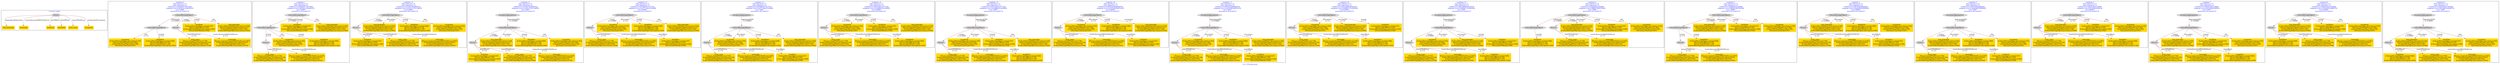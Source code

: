 digraph n0 {
fontcolor="blue"
remincross="true"
label="s11-s-19-artists.json"
subgraph cluster_0 {
label="1-correct model"
n2[style="filled",color="white",fillcolor="lightgray",label="Person1"];
n3[shape="plaintext",style="filled",fillcolor="gold",label="long_biography"];
n4[shape="plaintext",style="filled",fillcolor="gold",label="nationality"];
n5[shape="plaintext",style="filled",fillcolor="gold",label="birthDate"];
n6[shape="plaintext",style="filled",fillcolor="gold",label="deathDate"];
n7[shape="plaintext",style="filled",fillcolor="gold",label="artist_name"];
n8[shape="plaintext",style="filled",fillcolor="gold",label="occupation"];
}
subgraph cluster_1 {
label="candidate 0\nlink coherence:1.0\nnode coherence:1.0\nconfidence:0.5542693775573663\nmapping score:0.6014231258524555\ncost:7.9998\n-precision:0.25-recall:0.33"
n10[style="filled",color="white",fillcolor="lightgray",label="CulturalHeritageObject1"];
n11[style="filled",color="white",fillcolor="lightgray",label="CulturalHeritageObject2"];
n12[style="filled",color="white",fillcolor="lightgray",label="Person1"];
n13[shape="plaintext",style="filled",fillcolor="gold",label="artist_name\n[Person,nameOfThePerson,0.728]\n[CulturalHeritageObject,description,0.158]\n[CulturalHeritageObject,title,0.076]\n[CulturalHeritageObject,provenance,0.038]"];
n14[shape="plaintext",style="filled",fillcolor="gold",label="birthDate\n[CulturalHeritageObject,created,0.67]\n[Person,dateOfBirth,0.195]\n[CulturalHeritageObject,description,0.099]\n[Person,dateOfDeath,0.036]"];
n15[shape="plaintext",style="filled",fillcolor="gold",label="nationality\n[Person,countryAssociatedWithThePerson,0.907]\n[CulturalHeritageObject,description,0.047]\n[CulturalHeritageObject,title,0.03]\n[CulturalHeritageObject,provenance,0.016]"];
n16[shape="plaintext",style="filled",fillcolor="gold",label="occupation\n[CulturalHeritageObject,description,0.393]\n[Person,nameOfThePerson,0.364]\n[CulturalHeritageObject,title,0.196]\n[Document,classLink,0.047]"];
n17[shape="plaintext",style="filled",fillcolor="gold",label="long_biography\n[CulturalHeritageObject,description,0.538]\n[Person,biographicalInformation,0.211]\n[CulturalHeritageObject,title,0.156]\n[CulturalHeritageObject,provenance,0.095]"];
n18[shape="plaintext",style="filled",fillcolor="gold",label="deathDate\n[CulturalHeritageObject,created,0.668]\n[Person,dateOfBirth,0.178]\n[Person,dateOfDeath,0.109]\n[CulturalHeritageObject,description,0.045]"];
}
subgraph cluster_2 {
label="candidate 1\nlink coherence:1.0\nnode coherence:1.0\nconfidence:0.5542693775573663\nmapping score:0.6014231258524555\ncost:7.99997\n-precision:0.25-recall:0.33"
n20[style="filled",color="white",fillcolor="lightgray",label="CulturalHeritageObject1"];
n21[style="filled",color="white",fillcolor="lightgray",label="CulturalHeritageObject2"];
n22[style="filled",color="white",fillcolor="lightgray",label="Person2"];
n23[shape="plaintext",style="filled",fillcolor="gold",label="birthDate\n[CulturalHeritageObject,created,0.67]\n[Person,dateOfBirth,0.195]\n[CulturalHeritageObject,description,0.099]\n[Person,dateOfDeath,0.036]"];
n24[shape="plaintext",style="filled",fillcolor="gold",label="artist_name\n[Person,nameOfThePerson,0.728]\n[CulturalHeritageObject,description,0.158]\n[CulturalHeritageObject,title,0.076]\n[CulturalHeritageObject,provenance,0.038]"];
n25[shape="plaintext",style="filled",fillcolor="gold",label="nationality\n[Person,countryAssociatedWithThePerson,0.907]\n[CulturalHeritageObject,description,0.047]\n[CulturalHeritageObject,title,0.03]\n[CulturalHeritageObject,provenance,0.016]"];
n26[shape="plaintext",style="filled",fillcolor="gold",label="occupation\n[CulturalHeritageObject,description,0.393]\n[Person,nameOfThePerson,0.364]\n[CulturalHeritageObject,title,0.196]\n[Document,classLink,0.047]"];
n27[shape="plaintext",style="filled",fillcolor="gold",label="long_biography\n[CulturalHeritageObject,description,0.538]\n[Person,biographicalInformation,0.211]\n[CulturalHeritageObject,title,0.156]\n[CulturalHeritageObject,provenance,0.095]"];
n28[shape="plaintext",style="filled",fillcolor="gold",label="deathDate\n[CulturalHeritageObject,created,0.668]\n[Person,dateOfBirth,0.178]\n[Person,dateOfDeath,0.109]\n[CulturalHeritageObject,description,0.045]"];
}
subgraph cluster_3 {
label="candidate 10\nlink coherence:1.0\nnode coherence:1.0\nconfidence:0.5123017819990722\nmapping score:0.6152117051108018\ncost:6.99983\n-precision:0.29-recall:0.33"
n30[style="filled",color="white",fillcolor="lightgray",label="CulturalHeritageObject1"];
n31[style="filled",color="white",fillcolor="lightgray",label="Person1"];
n32[shape="plaintext",style="filled",fillcolor="gold",label="birthDate\n[CulturalHeritageObject,created,0.67]\n[Person,dateOfBirth,0.195]\n[CulturalHeritageObject,description,0.099]\n[Person,dateOfDeath,0.036]"];
n33[shape="plaintext",style="filled",fillcolor="gold",label="long_biography\n[CulturalHeritageObject,description,0.538]\n[Person,biographicalInformation,0.211]\n[CulturalHeritageObject,title,0.156]\n[CulturalHeritageObject,provenance,0.095]"];
n34[shape="plaintext",style="filled",fillcolor="gold",label="artist_name\n[Person,nameOfThePerson,0.728]\n[CulturalHeritageObject,description,0.158]\n[CulturalHeritageObject,title,0.076]\n[CulturalHeritageObject,provenance,0.038]"];
n35[shape="plaintext",style="filled",fillcolor="gold",label="deathDate\n[CulturalHeritageObject,created,0.668]\n[Person,dateOfBirth,0.178]\n[Person,dateOfDeath,0.109]\n[CulturalHeritageObject,description,0.045]"];
n36[shape="plaintext",style="filled",fillcolor="gold",label="nationality\n[Person,countryAssociatedWithThePerson,0.907]\n[CulturalHeritageObject,description,0.047]\n[CulturalHeritageObject,title,0.03]\n[CulturalHeritageObject,provenance,0.016]"];
n37[shape="plaintext",style="filled",fillcolor="gold",label="occupation\n[CulturalHeritageObject,description,0.393]\n[Person,nameOfThePerson,0.364]\n[CulturalHeritageObject,title,0.196]\n[Document,classLink,0.047]"];
}
subgraph cluster_4 {
label="candidate 11\nlink coherence:1.0\nnode coherence:1.0\nconfidence:0.5123017819990722\nmapping score:0.6152117051108018\ncost:7.9997\n-precision:0.25-recall:0.33"
n39[style="filled",color="white",fillcolor="lightgray",label="CulturalHeritageObject1"];
n40[style="filled",color="white",fillcolor="lightgray",label="Person1"];
n41[style="filled",color="white",fillcolor="lightgray",label="EuropeanaAggregation1"];
n42[shape="plaintext",style="filled",fillcolor="gold",label="birthDate\n[CulturalHeritageObject,created,0.67]\n[Person,dateOfBirth,0.195]\n[CulturalHeritageObject,description,0.099]\n[Person,dateOfDeath,0.036]"];
n43[shape="plaintext",style="filled",fillcolor="gold",label="long_biography\n[CulturalHeritageObject,description,0.538]\n[Person,biographicalInformation,0.211]\n[CulturalHeritageObject,title,0.156]\n[CulturalHeritageObject,provenance,0.095]"];
n44[shape="plaintext",style="filled",fillcolor="gold",label="artist_name\n[Person,nameOfThePerson,0.728]\n[CulturalHeritageObject,description,0.158]\n[CulturalHeritageObject,title,0.076]\n[CulturalHeritageObject,provenance,0.038]"];
n45[shape="plaintext",style="filled",fillcolor="gold",label="deathDate\n[CulturalHeritageObject,created,0.668]\n[Person,dateOfBirth,0.178]\n[Person,dateOfDeath,0.109]\n[CulturalHeritageObject,description,0.045]"];
n46[shape="plaintext",style="filled",fillcolor="gold",label="nationality\n[Person,countryAssociatedWithThePerson,0.907]\n[CulturalHeritageObject,description,0.047]\n[CulturalHeritageObject,title,0.03]\n[CulturalHeritageObject,provenance,0.016]"];
n47[shape="plaintext",style="filled",fillcolor="gold",label="occupation\n[CulturalHeritageObject,description,0.393]\n[Person,nameOfThePerson,0.364]\n[CulturalHeritageObject,title,0.196]\n[Document,classLink,0.047]"];
}
subgraph cluster_5 {
label="candidate 12\nlink coherence:1.0\nnode coherence:1.0\nconfidence:0.5078081917017763\nmapping score:0.6137138416783698\ncost:6.99983\n-precision:0.43-recall:0.5"
n49[style="filled",color="white",fillcolor="lightgray",label="CulturalHeritageObject1"];
n50[style="filled",color="white",fillcolor="lightgray",label="Person1"];
n51[shape="plaintext",style="filled",fillcolor="gold",label="occupation\n[CulturalHeritageObject,description,0.393]\n[Person,nameOfThePerson,0.364]\n[CulturalHeritageObject,title,0.196]\n[Document,classLink,0.047]"];
n52[shape="plaintext",style="filled",fillcolor="gold",label="artist_name\n[Person,nameOfThePerson,0.728]\n[CulturalHeritageObject,description,0.158]\n[CulturalHeritageObject,title,0.076]\n[CulturalHeritageObject,provenance,0.038]"];
n53[shape="plaintext",style="filled",fillcolor="gold",label="deathDate\n[CulturalHeritageObject,created,0.668]\n[Person,dateOfBirth,0.178]\n[Person,dateOfDeath,0.109]\n[CulturalHeritageObject,description,0.045]"];
n54[shape="plaintext",style="filled",fillcolor="gold",label="nationality\n[Person,countryAssociatedWithThePerson,0.907]\n[CulturalHeritageObject,description,0.047]\n[CulturalHeritageObject,title,0.03]\n[CulturalHeritageObject,provenance,0.016]"];
n55[shape="plaintext",style="filled",fillcolor="gold",label="long_biography\n[CulturalHeritageObject,description,0.538]\n[Person,biographicalInformation,0.211]\n[CulturalHeritageObject,title,0.156]\n[CulturalHeritageObject,provenance,0.095]"];
n56[shape="plaintext",style="filled",fillcolor="gold",label="birthDate\n[CulturalHeritageObject,created,0.67]\n[Person,dateOfBirth,0.195]\n[CulturalHeritageObject,description,0.099]\n[Person,dateOfDeath,0.036]"];
}
subgraph cluster_6 {
label="candidate 13\nlink coherence:1.0\nnode coherence:1.0\nconfidence:0.5078081917017763\nmapping score:0.6137138416783698\ncost:7.9997\n-precision:0.38-recall:0.5"
n58[style="filled",color="white",fillcolor="lightgray",label="CulturalHeritageObject1"];
n59[style="filled",color="white",fillcolor="lightgray",label="Person1"];
n60[style="filled",color="white",fillcolor="lightgray",label="EuropeanaAggregation1"];
n61[shape="plaintext",style="filled",fillcolor="gold",label="occupation\n[CulturalHeritageObject,description,0.393]\n[Person,nameOfThePerson,0.364]\n[CulturalHeritageObject,title,0.196]\n[Document,classLink,0.047]"];
n62[shape="plaintext",style="filled",fillcolor="gold",label="artist_name\n[Person,nameOfThePerson,0.728]\n[CulturalHeritageObject,description,0.158]\n[CulturalHeritageObject,title,0.076]\n[CulturalHeritageObject,provenance,0.038]"];
n63[shape="plaintext",style="filled",fillcolor="gold",label="deathDate\n[CulturalHeritageObject,created,0.668]\n[Person,dateOfBirth,0.178]\n[Person,dateOfDeath,0.109]\n[CulturalHeritageObject,description,0.045]"];
n64[shape="plaintext",style="filled",fillcolor="gold",label="nationality\n[Person,countryAssociatedWithThePerson,0.907]\n[CulturalHeritageObject,description,0.047]\n[CulturalHeritageObject,title,0.03]\n[CulturalHeritageObject,provenance,0.016]"];
n65[shape="plaintext",style="filled",fillcolor="gold",label="long_biography\n[CulturalHeritageObject,description,0.538]\n[Person,biographicalInformation,0.211]\n[CulturalHeritageObject,title,0.156]\n[CulturalHeritageObject,provenance,0.095]"];
n66[shape="plaintext",style="filled",fillcolor="gold",label="birthDate\n[CulturalHeritageObject,created,0.67]\n[Person,dateOfBirth,0.195]\n[CulturalHeritageObject,description,0.099]\n[Person,dateOfDeath,0.036]"];
}
subgraph cluster_7 {
label="candidate 14\nlink coherence:1.0\nnode coherence:1.0\nconfidence:0.5053140231577238\nmapping score:0.6128824521636856\ncost:6.99983\n-precision:0.29-recall:0.33"
n68[style="filled",color="white",fillcolor="lightgray",label="CulturalHeritageObject1"];
n69[style="filled",color="white",fillcolor="lightgray",label="Person1"];
n70[shape="plaintext",style="filled",fillcolor="gold",label="occupation\n[CulturalHeritageObject,description,0.393]\n[Person,nameOfThePerson,0.364]\n[CulturalHeritageObject,title,0.196]\n[Document,classLink,0.047]"];
n71[shape="plaintext",style="filled",fillcolor="gold",label="artist_name\n[Person,nameOfThePerson,0.728]\n[CulturalHeritageObject,description,0.158]\n[CulturalHeritageObject,title,0.076]\n[CulturalHeritageObject,provenance,0.038]"];
n72[shape="plaintext",style="filled",fillcolor="gold",label="birthDate\n[CulturalHeritageObject,created,0.67]\n[Person,dateOfBirth,0.195]\n[CulturalHeritageObject,description,0.099]\n[Person,dateOfDeath,0.036]"];
n73[shape="plaintext",style="filled",fillcolor="gold",label="nationality\n[Person,countryAssociatedWithThePerson,0.907]\n[CulturalHeritageObject,description,0.047]\n[CulturalHeritageObject,title,0.03]\n[CulturalHeritageObject,provenance,0.016]"];
n74[shape="plaintext",style="filled",fillcolor="gold",label="long_biography\n[CulturalHeritageObject,description,0.538]\n[Person,biographicalInformation,0.211]\n[CulturalHeritageObject,title,0.156]\n[CulturalHeritageObject,provenance,0.095]"];
n75[shape="plaintext",style="filled",fillcolor="gold",label="deathDate\n[CulturalHeritageObject,created,0.668]\n[Person,dateOfBirth,0.178]\n[Person,dateOfDeath,0.109]\n[CulturalHeritageObject,description,0.045]"];
}
subgraph cluster_8 {
label="candidate 15\nlink coherence:1.0\nnode coherence:1.0\nconfidence:0.5053140231577238\nmapping score:0.6128824521636856\ncost:7.9997\n-precision:0.25-recall:0.33"
n77[style="filled",color="white",fillcolor="lightgray",label="CulturalHeritageObject1"];
n78[style="filled",color="white",fillcolor="lightgray",label="Person1"];
n79[style="filled",color="white",fillcolor="lightgray",label="EuropeanaAggregation1"];
n80[shape="plaintext",style="filled",fillcolor="gold",label="occupation\n[CulturalHeritageObject,description,0.393]\n[Person,nameOfThePerson,0.364]\n[CulturalHeritageObject,title,0.196]\n[Document,classLink,0.047]"];
n81[shape="plaintext",style="filled",fillcolor="gold",label="artist_name\n[Person,nameOfThePerson,0.728]\n[CulturalHeritageObject,description,0.158]\n[CulturalHeritageObject,title,0.076]\n[CulturalHeritageObject,provenance,0.038]"];
n82[shape="plaintext",style="filled",fillcolor="gold",label="birthDate\n[CulturalHeritageObject,created,0.67]\n[Person,dateOfBirth,0.195]\n[CulturalHeritageObject,description,0.099]\n[Person,dateOfDeath,0.036]"];
n83[shape="plaintext",style="filled",fillcolor="gold",label="nationality\n[Person,countryAssociatedWithThePerson,0.907]\n[CulturalHeritageObject,description,0.047]\n[CulturalHeritageObject,title,0.03]\n[CulturalHeritageObject,provenance,0.016]"];
n84[shape="plaintext",style="filled",fillcolor="gold",label="long_biography\n[CulturalHeritageObject,description,0.538]\n[Person,biographicalInformation,0.211]\n[CulturalHeritageObject,title,0.156]\n[CulturalHeritageObject,provenance,0.095]"];
n85[shape="plaintext",style="filled",fillcolor="gold",label="deathDate\n[CulturalHeritageObject,created,0.668]\n[Person,dateOfBirth,0.178]\n[Person,dateOfDeath,0.109]\n[CulturalHeritageObject,description,0.045]"];
}
subgraph cluster_9 {
label="candidate 16\nlink coherence:1.0\nnode coherence:1.0\nconfidence:0.49762222848949783\nmapping score:0.6103185206076104\ncost:6.99983\n-precision:0.43-recall:0.5"
n87[style="filled",color="white",fillcolor="lightgray",label="CulturalHeritageObject1"];
n88[style="filled",color="white",fillcolor="lightgray",label="Person1"];
n89[shape="plaintext",style="filled",fillcolor="gold",label="occupation\n[CulturalHeritageObject,description,0.393]\n[Person,nameOfThePerson,0.364]\n[CulturalHeritageObject,title,0.196]\n[Document,classLink,0.047]"];
n90[shape="plaintext",style="filled",fillcolor="gold",label="artist_name\n[Person,nameOfThePerson,0.728]\n[CulturalHeritageObject,description,0.158]\n[CulturalHeritageObject,title,0.076]\n[CulturalHeritageObject,provenance,0.038]"];
n91[shape="plaintext",style="filled",fillcolor="gold",label="deathDate\n[CulturalHeritageObject,created,0.668]\n[Person,dateOfBirth,0.178]\n[Person,dateOfDeath,0.109]\n[CulturalHeritageObject,description,0.045]"];
n92[shape="plaintext",style="filled",fillcolor="gold",label="long_biography\n[CulturalHeritageObject,description,0.538]\n[Person,biographicalInformation,0.211]\n[CulturalHeritageObject,title,0.156]\n[CulturalHeritageObject,provenance,0.095]"];
n93[shape="plaintext",style="filled",fillcolor="gold",label="nationality\n[Person,countryAssociatedWithThePerson,0.907]\n[CulturalHeritageObject,description,0.047]\n[CulturalHeritageObject,title,0.03]\n[CulturalHeritageObject,provenance,0.016]"];
n94[shape="plaintext",style="filled",fillcolor="gold",label="birthDate\n[CulturalHeritageObject,created,0.67]\n[Person,dateOfBirth,0.195]\n[CulturalHeritageObject,description,0.099]\n[Person,dateOfDeath,0.036]"];
}
subgraph cluster_10 {
label="candidate 17\nlink coherence:1.0\nnode coherence:1.0\nconfidence:0.49762222848949783\nmapping score:0.6103185206076104\ncost:7.9997\n-precision:0.38-recall:0.5"
n96[style="filled",color="white",fillcolor="lightgray",label="CulturalHeritageObject1"];
n97[style="filled",color="white",fillcolor="lightgray",label="Person1"];
n98[style="filled",color="white",fillcolor="lightgray",label="EuropeanaAggregation1"];
n99[shape="plaintext",style="filled",fillcolor="gold",label="occupation\n[CulturalHeritageObject,description,0.393]\n[Person,nameOfThePerson,0.364]\n[CulturalHeritageObject,title,0.196]\n[Document,classLink,0.047]"];
n100[shape="plaintext",style="filled",fillcolor="gold",label="artist_name\n[Person,nameOfThePerson,0.728]\n[CulturalHeritageObject,description,0.158]\n[CulturalHeritageObject,title,0.076]\n[CulturalHeritageObject,provenance,0.038]"];
n101[shape="plaintext",style="filled",fillcolor="gold",label="deathDate\n[CulturalHeritageObject,created,0.668]\n[Person,dateOfBirth,0.178]\n[Person,dateOfDeath,0.109]\n[CulturalHeritageObject,description,0.045]"];
n102[shape="plaintext",style="filled",fillcolor="gold",label="long_biography\n[CulturalHeritageObject,description,0.538]\n[Person,biographicalInformation,0.211]\n[CulturalHeritageObject,title,0.156]\n[CulturalHeritageObject,provenance,0.095]"];
n103[shape="plaintext",style="filled",fillcolor="gold",label="nationality\n[Person,countryAssociatedWithThePerson,0.907]\n[CulturalHeritageObject,description,0.047]\n[CulturalHeritageObject,title,0.03]\n[CulturalHeritageObject,provenance,0.016]"];
n104[shape="plaintext",style="filled",fillcolor="gold",label="birthDate\n[CulturalHeritageObject,created,0.67]\n[Person,dateOfBirth,0.195]\n[CulturalHeritageObject,description,0.099]\n[Person,dateOfDeath,0.036]"];
}
subgraph cluster_11 {
label="candidate 18\nlink coherence:1.0\nnode coherence:1.0\nconfidence:0.49512805994544534\nmapping score:0.6094871310929262\ncost:6.99983\n-precision:0.29-recall:0.33"
n106[style="filled",color="white",fillcolor="lightgray",label="CulturalHeritageObject1"];
n107[style="filled",color="white",fillcolor="lightgray",label="Person1"];
n108[shape="plaintext",style="filled",fillcolor="gold",label="occupation\n[CulturalHeritageObject,description,0.393]\n[Person,nameOfThePerson,0.364]\n[CulturalHeritageObject,title,0.196]\n[Document,classLink,0.047]"];
n109[shape="plaintext",style="filled",fillcolor="gold",label="artist_name\n[Person,nameOfThePerson,0.728]\n[CulturalHeritageObject,description,0.158]\n[CulturalHeritageObject,title,0.076]\n[CulturalHeritageObject,provenance,0.038]"];
n110[shape="plaintext",style="filled",fillcolor="gold",label="long_biography\n[CulturalHeritageObject,description,0.538]\n[Person,biographicalInformation,0.211]\n[CulturalHeritageObject,title,0.156]\n[CulturalHeritageObject,provenance,0.095]"];
n111[shape="plaintext",style="filled",fillcolor="gold",label="birthDate\n[CulturalHeritageObject,created,0.67]\n[Person,dateOfBirth,0.195]\n[CulturalHeritageObject,description,0.099]\n[Person,dateOfDeath,0.036]"];
n112[shape="plaintext",style="filled",fillcolor="gold",label="nationality\n[Person,countryAssociatedWithThePerson,0.907]\n[CulturalHeritageObject,description,0.047]\n[CulturalHeritageObject,title,0.03]\n[CulturalHeritageObject,provenance,0.016]"];
n113[shape="plaintext",style="filled",fillcolor="gold",label="deathDate\n[CulturalHeritageObject,created,0.668]\n[Person,dateOfBirth,0.178]\n[Person,dateOfDeath,0.109]\n[CulturalHeritageObject,description,0.045]"];
}
subgraph cluster_12 {
label="candidate 19\nlink coherence:1.0\nnode coherence:1.0\nconfidence:0.49512805994544534\nmapping score:0.6094871310929262\ncost:7.9997\n-precision:0.25-recall:0.33"
n115[style="filled",color="white",fillcolor="lightgray",label="CulturalHeritageObject1"];
n116[style="filled",color="white",fillcolor="lightgray",label="Person1"];
n117[style="filled",color="white",fillcolor="lightgray",label="EuropeanaAggregation1"];
n118[shape="plaintext",style="filled",fillcolor="gold",label="occupation\n[CulturalHeritageObject,description,0.393]\n[Person,nameOfThePerson,0.364]\n[CulturalHeritageObject,title,0.196]\n[Document,classLink,0.047]"];
n119[shape="plaintext",style="filled",fillcolor="gold",label="artist_name\n[Person,nameOfThePerson,0.728]\n[CulturalHeritageObject,description,0.158]\n[CulturalHeritageObject,title,0.076]\n[CulturalHeritageObject,provenance,0.038]"];
n120[shape="plaintext",style="filled",fillcolor="gold",label="long_biography\n[CulturalHeritageObject,description,0.538]\n[Person,biographicalInformation,0.211]\n[CulturalHeritageObject,title,0.156]\n[CulturalHeritageObject,provenance,0.095]"];
n121[shape="plaintext",style="filled",fillcolor="gold",label="birthDate\n[CulturalHeritageObject,created,0.67]\n[Person,dateOfBirth,0.195]\n[CulturalHeritageObject,description,0.099]\n[Person,dateOfDeath,0.036]"];
n122[shape="plaintext",style="filled",fillcolor="gold",label="nationality\n[Person,countryAssociatedWithThePerson,0.907]\n[CulturalHeritageObject,description,0.047]\n[CulturalHeritageObject,title,0.03]\n[CulturalHeritageObject,provenance,0.016]"];
n123[shape="plaintext",style="filled",fillcolor="gold",label="deathDate\n[CulturalHeritageObject,created,0.668]\n[Person,dateOfBirth,0.178]\n[Person,dateOfDeath,0.109]\n[CulturalHeritageObject,description,0.045]"];
}
subgraph cluster_13 {
label="candidate 2\nlink coherence:1.0\nnode coherence:1.0\nconfidence:0.544083414345088\nmapping score:0.598027804781696\ncost:7.9998\n-precision:0.25-recall:0.33"
n125[style="filled",color="white",fillcolor="lightgray",label="CulturalHeritageObject1"];
n126[style="filled",color="white",fillcolor="lightgray",label="CulturalHeritageObject2"];
n127[style="filled",color="white",fillcolor="lightgray",label="Person1"];
n128[shape="plaintext",style="filled",fillcolor="gold",label="artist_name\n[Person,nameOfThePerson,0.728]\n[CulturalHeritageObject,description,0.158]\n[CulturalHeritageObject,title,0.076]\n[CulturalHeritageObject,provenance,0.038]"];
n129[shape="plaintext",style="filled",fillcolor="gold",label="long_biography\n[CulturalHeritageObject,description,0.538]\n[Person,biographicalInformation,0.211]\n[CulturalHeritageObject,title,0.156]\n[CulturalHeritageObject,provenance,0.095]"];
n130[shape="plaintext",style="filled",fillcolor="gold",label="birthDate\n[CulturalHeritageObject,created,0.67]\n[Person,dateOfBirth,0.195]\n[CulturalHeritageObject,description,0.099]\n[Person,dateOfDeath,0.036]"];
n131[shape="plaintext",style="filled",fillcolor="gold",label="nationality\n[Person,countryAssociatedWithThePerson,0.907]\n[CulturalHeritageObject,description,0.047]\n[CulturalHeritageObject,title,0.03]\n[CulturalHeritageObject,provenance,0.016]"];
n132[shape="plaintext",style="filled",fillcolor="gold",label="occupation\n[CulturalHeritageObject,description,0.393]\n[Person,nameOfThePerson,0.364]\n[CulturalHeritageObject,title,0.196]\n[Document,classLink,0.047]"];
n133[shape="plaintext",style="filled",fillcolor="gold",label="deathDate\n[CulturalHeritageObject,created,0.668]\n[Person,dateOfBirth,0.178]\n[Person,dateOfDeath,0.109]\n[CulturalHeritageObject,description,0.045]"];
}
subgraph cluster_14 {
label="candidate 3\nlink coherence:1.0\nnode coherence:1.0\nconfidence:0.544083414345088\nmapping score:0.598027804781696\ncost:7.99997\n-precision:0.25-recall:0.33"
n135[style="filled",color="white",fillcolor="lightgray",label="CulturalHeritageObject1"];
n136[style="filled",color="white",fillcolor="lightgray",label="CulturalHeritageObject2"];
n137[style="filled",color="white",fillcolor="lightgray",label="Person2"];
n138[shape="plaintext",style="filled",fillcolor="gold",label="long_biography\n[CulturalHeritageObject,description,0.538]\n[Person,biographicalInformation,0.211]\n[CulturalHeritageObject,title,0.156]\n[CulturalHeritageObject,provenance,0.095]"];
n139[shape="plaintext",style="filled",fillcolor="gold",label="birthDate\n[CulturalHeritageObject,created,0.67]\n[Person,dateOfBirth,0.195]\n[CulturalHeritageObject,description,0.099]\n[Person,dateOfDeath,0.036]"];
n140[shape="plaintext",style="filled",fillcolor="gold",label="artist_name\n[Person,nameOfThePerson,0.728]\n[CulturalHeritageObject,description,0.158]\n[CulturalHeritageObject,title,0.076]\n[CulturalHeritageObject,provenance,0.038]"];
n141[shape="plaintext",style="filled",fillcolor="gold",label="nationality\n[Person,countryAssociatedWithThePerson,0.907]\n[CulturalHeritageObject,description,0.047]\n[CulturalHeritageObject,title,0.03]\n[CulturalHeritageObject,provenance,0.016]"];
n142[shape="plaintext",style="filled",fillcolor="gold",label="occupation\n[CulturalHeritageObject,description,0.393]\n[Person,nameOfThePerson,0.364]\n[CulturalHeritageObject,title,0.196]\n[Document,classLink,0.047]"];
n143[shape="plaintext",style="filled",fillcolor="gold",label="deathDate\n[CulturalHeritageObject,created,0.668]\n[Person,dateOfBirth,0.178]\n[Person,dateOfDeath,0.109]\n[CulturalHeritageObject,description,0.045]"];
}
subgraph cluster_15 {
label="candidate 4\nlink coherence:1.0\nnode coherence:1.0\nconfidence:0.5387555626668592\nmapping score:0.6240296320000641\ncost:6.99983\n-precision:0.43-recall:0.5"
n145[style="filled",color="white",fillcolor="lightgray",label="CulturalHeritageObject1"];
n146[style="filled",color="white",fillcolor="lightgray",label="Person1"];
n147[shape="plaintext",style="filled",fillcolor="gold",label="long_biography\n[CulturalHeritageObject,description,0.538]\n[Person,biographicalInformation,0.211]\n[CulturalHeritageObject,title,0.156]\n[CulturalHeritageObject,provenance,0.095]"];
n148[shape="plaintext",style="filled",fillcolor="gold",label="artist_name\n[Person,nameOfThePerson,0.728]\n[CulturalHeritageObject,description,0.158]\n[CulturalHeritageObject,title,0.076]\n[CulturalHeritageObject,provenance,0.038]"];
n149[shape="plaintext",style="filled",fillcolor="gold",label="deathDate\n[CulturalHeritageObject,created,0.668]\n[Person,dateOfBirth,0.178]\n[Person,dateOfDeath,0.109]\n[CulturalHeritageObject,description,0.045]"];
n150[shape="plaintext",style="filled",fillcolor="gold",label="nationality\n[Person,countryAssociatedWithThePerson,0.907]\n[CulturalHeritageObject,description,0.047]\n[CulturalHeritageObject,title,0.03]\n[CulturalHeritageObject,provenance,0.016]"];
n151[shape="plaintext",style="filled",fillcolor="gold",label="occupation\n[CulturalHeritageObject,description,0.393]\n[Person,nameOfThePerson,0.364]\n[CulturalHeritageObject,title,0.196]\n[Document,classLink,0.047]"];
n152[shape="plaintext",style="filled",fillcolor="gold",label="birthDate\n[CulturalHeritageObject,created,0.67]\n[Person,dateOfBirth,0.195]\n[CulturalHeritageObject,description,0.099]\n[Person,dateOfDeath,0.036]"];
}
subgraph cluster_16 {
label="candidate 5\nlink coherence:1.0\nnode coherence:1.0\nconfidence:0.5387555626668592\nmapping score:0.6240296320000641\ncost:7.9997\n-precision:0.38-recall:0.5"
n154[style="filled",color="white",fillcolor="lightgray",label="CulturalHeritageObject1"];
n155[style="filled",color="white",fillcolor="lightgray",label="Person1"];
n156[style="filled",color="white",fillcolor="lightgray",label="EuropeanaAggregation1"];
n157[shape="plaintext",style="filled",fillcolor="gold",label="long_biography\n[CulturalHeritageObject,description,0.538]\n[Person,biographicalInformation,0.211]\n[CulturalHeritageObject,title,0.156]\n[CulturalHeritageObject,provenance,0.095]"];
n158[shape="plaintext",style="filled",fillcolor="gold",label="artist_name\n[Person,nameOfThePerson,0.728]\n[CulturalHeritageObject,description,0.158]\n[CulturalHeritageObject,title,0.076]\n[CulturalHeritageObject,provenance,0.038]"];
n159[shape="plaintext",style="filled",fillcolor="gold",label="deathDate\n[CulturalHeritageObject,created,0.668]\n[Person,dateOfBirth,0.178]\n[Person,dateOfDeath,0.109]\n[CulturalHeritageObject,description,0.045]"];
n160[shape="plaintext",style="filled",fillcolor="gold",label="nationality\n[Person,countryAssociatedWithThePerson,0.907]\n[CulturalHeritageObject,description,0.047]\n[CulturalHeritageObject,title,0.03]\n[CulturalHeritageObject,provenance,0.016]"];
n161[shape="plaintext",style="filled",fillcolor="gold",label="occupation\n[CulturalHeritageObject,description,0.393]\n[Person,nameOfThePerson,0.364]\n[CulturalHeritageObject,title,0.196]\n[Document,classLink,0.047]"];
n162[shape="plaintext",style="filled",fillcolor="gold",label="birthDate\n[CulturalHeritageObject,created,0.67]\n[Person,dateOfBirth,0.195]\n[CulturalHeritageObject,description,0.099]\n[Person,dateOfDeath,0.036]"];
}
subgraph cluster_17 {
label="candidate 6\nlink coherence:1.0\nnode coherence:1.0\nconfidence:0.5362613941228067\nmapping score:0.62319824248538\ncost:6.99983\n-precision:0.29-recall:0.33"
n164[style="filled",color="white",fillcolor="lightgray",label="CulturalHeritageObject1"];
n165[style="filled",color="white",fillcolor="lightgray",label="Person1"];
n166[shape="plaintext",style="filled",fillcolor="gold",label="long_biography\n[CulturalHeritageObject,description,0.538]\n[Person,biographicalInformation,0.211]\n[CulturalHeritageObject,title,0.156]\n[CulturalHeritageObject,provenance,0.095]"];
n167[shape="plaintext",style="filled",fillcolor="gold",label="artist_name\n[Person,nameOfThePerson,0.728]\n[CulturalHeritageObject,description,0.158]\n[CulturalHeritageObject,title,0.076]\n[CulturalHeritageObject,provenance,0.038]"];
n168[shape="plaintext",style="filled",fillcolor="gold",label="birthDate\n[CulturalHeritageObject,created,0.67]\n[Person,dateOfBirth,0.195]\n[CulturalHeritageObject,description,0.099]\n[Person,dateOfDeath,0.036]"];
n169[shape="plaintext",style="filled",fillcolor="gold",label="nationality\n[Person,countryAssociatedWithThePerson,0.907]\n[CulturalHeritageObject,description,0.047]\n[CulturalHeritageObject,title,0.03]\n[CulturalHeritageObject,provenance,0.016]"];
n170[shape="plaintext",style="filled",fillcolor="gold",label="occupation\n[CulturalHeritageObject,description,0.393]\n[Person,nameOfThePerson,0.364]\n[CulturalHeritageObject,title,0.196]\n[Document,classLink,0.047]"];
n171[shape="plaintext",style="filled",fillcolor="gold",label="deathDate\n[CulturalHeritageObject,created,0.668]\n[Person,dateOfBirth,0.178]\n[Person,dateOfDeath,0.109]\n[CulturalHeritageObject,description,0.045]"];
}
subgraph cluster_18 {
label="candidate 7\nlink coherence:1.0\nnode coherence:1.0\nconfidence:0.5362613941228067\nmapping score:0.62319824248538\ncost:7.9997\n-precision:0.25-recall:0.33"
n173[style="filled",color="white",fillcolor="lightgray",label="CulturalHeritageObject1"];
n174[style="filled",color="white",fillcolor="lightgray",label="Person1"];
n175[style="filled",color="white",fillcolor="lightgray",label="EuropeanaAggregation1"];
n176[shape="plaintext",style="filled",fillcolor="gold",label="long_biography\n[CulturalHeritageObject,description,0.538]\n[Person,biographicalInformation,0.211]\n[CulturalHeritageObject,title,0.156]\n[CulturalHeritageObject,provenance,0.095]"];
n177[shape="plaintext",style="filled",fillcolor="gold",label="artist_name\n[Person,nameOfThePerson,0.728]\n[CulturalHeritageObject,description,0.158]\n[CulturalHeritageObject,title,0.076]\n[CulturalHeritageObject,provenance,0.038]"];
n178[shape="plaintext",style="filled",fillcolor="gold",label="birthDate\n[CulturalHeritageObject,created,0.67]\n[Person,dateOfBirth,0.195]\n[CulturalHeritageObject,description,0.099]\n[Person,dateOfDeath,0.036]"];
n179[shape="plaintext",style="filled",fillcolor="gold",label="nationality\n[Person,countryAssociatedWithThePerson,0.907]\n[CulturalHeritageObject,description,0.047]\n[CulturalHeritageObject,title,0.03]\n[CulturalHeritageObject,provenance,0.016]"];
n180[shape="plaintext",style="filled",fillcolor="gold",label="occupation\n[CulturalHeritageObject,description,0.393]\n[Person,nameOfThePerson,0.364]\n[CulturalHeritageObject,title,0.196]\n[Document,classLink,0.047]"];
n181[shape="plaintext",style="filled",fillcolor="gold",label="deathDate\n[CulturalHeritageObject,created,0.668]\n[Person,dateOfBirth,0.178]\n[Person,dateOfDeath,0.109]\n[CulturalHeritageObject,description,0.045]"];
}
subgraph cluster_19 {
label="candidate 8\nlink coherence:1.0\nnode coherence:1.0\nconfidence:0.5248376341189048\nmapping score:0.6193903224840793\ncost:6.99983\n-precision:0.43-recall:0.5"
n183[style="filled",color="white",fillcolor="lightgray",label="CulturalHeritageObject1"];
n184[style="filled",color="white",fillcolor="lightgray",label="Person1"];
n185[shape="plaintext",style="filled",fillcolor="gold",label="deathDate\n[CulturalHeritageObject,created,0.668]\n[Person,dateOfBirth,0.178]\n[Person,dateOfDeath,0.109]\n[CulturalHeritageObject,description,0.045]"];
n186[shape="plaintext",style="filled",fillcolor="gold",label="long_biography\n[CulturalHeritageObject,description,0.538]\n[Person,biographicalInformation,0.211]\n[CulturalHeritageObject,title,0.156]\n[CulturalHeritageObject,provenance,0.095]"];
n187[shape="plaintext",style="filled",fillcolor="gold",label="artist_name\n[Person,nameOfThePerson,0.728]\n[CulturalHeritageObject,description,0.158]\n[CulturalHeritageObject,title,0.076]\n[CulturalHeritageObject,provenance,0.038]"];
n188[shape="plaintext",style="filled",fillcolor="gold",label="birthDate\n[CulturalHeritageObject,created,0.67]\n[Person,dateOfBirth,0.195]\n[CulturalHeritageObject,description,0.099]\n[Person,dateOfDeath,0.036]"];
n189[shape="plaintext",style="filled",fillcolor="gold",label="nationality\n[Person,countryAssociatedWithThePerson,0.907]\n[CulturalHeritageObject,description,0.047]\n[CulturalHeritageObject,title,0.03]\n[CulturalHeritageObject,provenance,0.016]"];
n190[shape="plaintext",style="filled",fillcolor="gold",label="occupation\n[CulturalHeritageObject,description,0.393]\n[Person,nameOfThePerson,0.364]\n[CulturalHeritageObject,title,0.196]\n[Document,classLink,0.047]"];
}
subgraph cluster_20 {
label="candidate 9\nlink coherence:1.0\nnode coherence:1.0\nconfidence:0.5248376341189048\nmapping score:0.6193903224840793\ncost:7.9997\n-precision:0.38-recall:0.5"
n192[style="filled",color="white",fillcolor="lightgray",label="CulturalHeritageObject1"];
n193[style="filled",color="white",fillcolor="lightgray",label="Person1"];
n194[style="filled",color="white",fillcolor="lightgray",label="EuropeanaAggregation1"];
n195[shape="plaintext",style="filled",fillcolor="gold",label="deathDate\n[CulturalHeritageObject,created,0.668]\n[Person,dateOfBirth,0.178]\n[Person,dateOfDeath,0.109]\n[CulturalHeritageObject,description,0.045]"];
n196[shape="plaintext",style="filled",fillcolor="gold",label="long_biography\n[CulturalHeritageObject,description,0.538]\n[Person,biographicalInformation,0.211]\n[CulturalHeritageObject,title,0.156]\n[CulturalHeritageObject,provenance,0.095]"];
n197[shape="plaintext",style="filled",fillcolor="gold",label="artist_name\n[Person,nameOfThePerson,0.728]\n[CulturalHeritageObject,description,0.158]\n[CulturalHeritageObject,title,0.076]\n[CulturalHeritageObject,provenance,0.038]"];
n198[shape="plaintext",style="filled",fillcolor="gold",label="birthDate\n[CulturalHeritageObject,created,0.67]\n[Person,dateOfBirth,0.195]\n[CulturalHeritageObject,description,0.099]\n[Person,dateOfDeath,0.036]"];
n199[shape="plaintext",style="filled",fillcolor="gold",label="nationality\n[Person,countryAssociatedWithThePerson,0.907]\n[CulturalHeritageObject,description,0.047]\n[CulturalHeritageObject,title,0.03]\n[CulturalHeritageObject,provenance,0.016]"];
n200[shape="plaintext",style="filled",fillcolor="gold",label="occupation\n[CulturalHeritageObject,description,0.393]\n[Person,nameOfThePerson,0.364]\n[CulturalHeritageObject,title,0.196]\n[Document,classLink,0.047]"];
}
n2 -> n3[color="brown",fontcolor="black",label="biographicalInformation"]
n2 -> n4[color="brown",fontcolor="black",label="countryAssociatedWithThePerson"]
n2 -> n5[color="brown",fontcolor="black",label="dateOfBirth"]
n2 -> n6[color="brown",fontcolor="black",label="dateOfDeath"]
n2 -> n7[color="brown",fontcolor="black",label="nameOfThePerson"]
n2 -> n8[color="brown",fontcolor="black",label="professionOrOccupation"]
n10 -> n11[color="brown",fontcolor="black",label="isRelatedTo\nw=0.99997"]
n10 -> n12[color="brown",fontcolor="black",label="creator\nw=0.99983"]
n12 -> n13[color="brown",fontcolor="black",label="nameOfThePerson\nw=1.0"]
n10 -> n14[color="brown",fontcolor="black",label="created\nw=1.0"]
n12 -> n15[color="brown",fontcolor="black",label="countryAssociatedWithThePerson\nw=1.0"]
n11 -> n16[color="brown",fontcolor="black",label="title\nw=1.0"]
n10 -> n17[color="brown",fontcolor="black",label="title\nw=1.0"]
n11 -> n18[color="brown",fontcolor="black",label="created\nw=1.0"]
n20 -> n21[color="brown",fontcolor="black",label="isRelatedTo\nw=0.99997"]
n21 -> n22[color="brown",fontcolor="black",label="creator\nw=1.0"]
n20 -> n23[color="brown",fontcolor="black",label="created\nw=1.0"]
n22 -> n24[color="brown",fontcolor="black",label="nameOfThePerson\nw=1.0"]
n22 -> n25[color="brown",fontcolor="black",label="countryAssociatedWithThePerson\nw=1.0"]
n21 -> n26[color="brown",fontcolor="black",label="title\nw=1.0"]
n20 -> n27[color="brown",fontcolor="black",label="title\nw=1.0"]
n21 -> n28[color="brown",fontcolor="black",label="created\nw=1.0"]
n30 -> n31[color="brown",fontcolor="black",label="creator\nw=0.99983"]
n31 -> n32[color="brown",fontcolor="black",label="dateOfDeath\nw=1.0"]
n30 -> n33[color="brown",fontcolor="black",label="description\nw=1.0"]
n31 -> n34[color="brown",fontcolor="black",label="nameOfThePerson\nw=1.0"]
n30 -> n35[color="brown",fontcolor="black",label="created\nw=1.0"]
n31 -> n36[color="brown",fontcolor="black",label="countryAssociatedWithThePerson\nw=1.0"]
n30 -> n37[color="brown",fontcolor="black",label="title\nw=1.0"]
n39 -> n40[color="brown",fontcolor="black",label="creator\nw=0.99983"]
n41 -> n39[color="brown",fontcolor="black",label="aggregatedCHO\nw=0.99987"]
n40 -> n42[color="brown",fontcolor="black",label="dateOfDeath\nw=1.0"]
n39 -> n43[color="brown",fontcolor="black",label="description\nw=1.0"]
n40 -> n44[color="brown",fontcolor="black",label="nameOfThePerson\nw=1.0"]
n39 -> n45[color="brown",fontcolor="black",label="created\nw=1.0"]
n40 -> n46[color="brown",fontcolor="black",label="countryAssociatedWithThePerson\nw=1.0"]
n39 -> n47[color="brown",fontcolor="black",label="title\nw=1.0"]
n49 -> n50[color="brown",fontcolor="black",label="creator\nw=0.99983"]
n49 -> n51[color="brown",fontcolor="black",label="description\nw=1.0"]
n50 -> n52[color="brown",fontcolor="black",label="nameOfThePerson\nw=1.0"]
n49 -> n53[color="brown",fontcolor="black",label="created\nw=1.0"]
n50 -> n54[color="brown",fontcolor="black",label="countryAssociatedWithThePerson\nw=1.0"]
n49 -> n55[color="brown",fontcolor="black",label="title\nw=1.0"]
n50 -> n56[color="brown",fontcolor="black",label="dateOfBirth\nw=1.0"]
n58 -> n59[color="brown",fontcolor="black",label="creator\nw=0.99983"]
n60 -> n58[color="brown",fontcolor="black",label="aggregatedCHO\nw=0.99987"]
n58 -> n61[color="brown",fontcolor="black",label="description\nw=1.0"]
n59 -> n62[color="brown",fontcolor="black",label="nameOfThePerson\nw=1.0"]
n58 -> n63[color="brown",fontcolor="black",label="created\nw=1.0"]
n59 -> n64[color="brown",fontcolor="black",label="countryAssociatedWithThePerson\nw=1.0"]
n58 -> n65[color="brown",fontcolor="black",label="title\nw=1.0"]
n59 -> n66[color="brown",fontcolor="black",label="dateOfBirth\nw=1.0"]
n68 -> n69[color="brown",fontcolor="black",label="creator\nw=0.99983"]
n68 -> n70[color="brown",fontcolor="black",label="description\nw=1.0"]
n69 -> n71[color="brown",fontcolor="black",label="nameOfThePerson\nw=1.0"]
n68 -> n72[color="brown",fontcolor="black",label="created\nw=1.0"]
n69 -> n73[color="brown",fontcolor="black",label="countryAssociatedWithThePerson\nw=1.0"]
n68 -> n74[color="brown",fontcolor="black",label="title\nw=1.0"]
n69 -> n75[color="brown",fontcolor="black",label="dateOfBirth\nw=1.0"]
n77 -> n78[color="brown",fontcolor="black",label="creator\nw=0.99983"]
n79 -> n77[color="brown",fontcolor="black",label="aggregatedCHO\nw=0.99987"]
n77 -> n80[color="brown",fontcolor="black",label="description\nw=1.0"]
n78 -> n81[color="brown",fontcolor="black",label="nameOfThePerson\nw=1.0"]
n77 -> n82[color="brown",fontcolor="black",label="created\nw=1.0"]
n78 -> n83[color="brown",fontcolor="black",label="countryAssociatedWithThePerson\nw=1.0"]
n77 -> n84[color="brown",fontcolor="black",label="title\nw=1.0"]
n78 -> n85[color="brown",fontcolor="black",label="dateOfBirth\nw=1.0"]
n87 -> n88[color="brown",fontcolor="black",label="creator\nw=0.99983"]
n87 -> n89[color="brown",fontcolor="black",label="description\nw=1.0"]
n88 -> n90[color="brown",fontcolor="black",label="nameOfThePerson\nw=1.0"]
n87 -> n91[color="brown",fontcolor="black",label="created\nw=1.0"]
n87 -> n92[color="brown",fontcolor="black",label="provenance\nw=1.0"]
n88 -> n93[color="brown",fontcolor="black",label="countryAssociatedWithThePerson\nw=1.0"]
n88 -> n94[color="brown",fontcolor="black",label="dateOfBirth\nw=1.0"]
n96 -> n97[color="brown",fontcolor="black",label="creator\nw=0.99983"]
n98 -> n96[color="brown",fontcolor="black",label="aggregatedCHO\nw=0.99987"]
n96 -> n99[color="brown",fontcolor="black",label="description\nw=1.0"]
n97 -> n100[color="brown",fontcolor="black",label="nameOfThePerson\nw=1.0"]
n96 -> n101[color="brown",fontcolor="black",label="created\nw=1.0"]
n96 -> n102[color="brown",fontcolor="black",label="provenance\nw=1.0"]
n97 -> n103[color="brown",fontcolor="black",label="countryAssociatedWithThePerson\nw=1.0"]
n97 -> n104[color="brown",fontcolor="black",label="dateOfBirth\nw=1.0"]
n106 -> n107[color="brown",fontcolor="black",label="creator\nw=0.99983"]
n106 -> n108[color="brown",fontcolor="black",label="description\nw=1.0"]
n107 -> n109[color="brown",fontcolor="black",label="nameOfThePerson\nw=1.0"]
n106 -> n110[color="brown",fontcolor="black",label="provenance\nw=1.0"]
n106 -> n111[color="brown",fontcolor="black",label="created\nw=1.0"]
n107 -> n112[color="brown",fontcolor="black",label="countryAssociatedWithThePerson\nw=1.0"]
n107 -> n113[color="brown",fontcolor="black",label="dateOfBirth\nw=1.0"]
n115 -> n116[color="brown",fontcolor="black",label="creator\nw=0.99983"]
n117 -> n115[color="brown",fontcolor="black",label="aggregatedCHO\nw=0.99987"]
n115 -> n118[color="brown",fontcolor="black",label="description\nw=1.0"]
n116 -> n119[color="brown",fontcolor="black",label="nameOfThePerson\nw=1.0"]
n115 -> n120[color="brown",fontcolor="black",label="provenance\nw=1.0"]
n115 -> n121[color="brown",fontcolor="black",label="created\nw=1.0"]
n116 -> n122[color="brown",fontcolor="black",label="countryAssociatedWithThePerson\nw=1.0"]
n116 -> n123[color="brown",fontcolor="black",label="dateOfBirth\nw=1.0"]
n125 -> n126[color="brown",fontcolor="black",label="isRelatedTo\nw=0.99997"]
n125 -> n127[color="brown",fontcolor="black",label="creator\nw=0.99983"]
n127 -> n128[color="brown",fontcolor="black",label="nameOfThePerson\nw=1.0"]
n125 -> n129[color="brown",fontcolor="black",label="provenance\nw=1.0"]
n125 -> n130[color="brown",fontcolor="black",label="created\nw=1.0"]
n127 -> n131[color="brown",fontcolor="black",label="countryAssociatedWithThePerson\nw=1.0"]
n125 -> n132[color="brown",fontcolor="black",label="title\nw=1.0"]
n126 -> n133[color="brown",fontcolor="black",label="created\nw=1.0"]
n135 -> n136[color="brown",fontcolor="black",label="isRelatedTo\nw=0.99997"]
n136 -> n137[color="brown",fontcolor="black",label="creator\nw=1.0"]
n135 -> n138[color="brown",fontcolor="black",label="provenance\nw=1.0"]
n135 -> n139[color="brown",fontcolor="black",label="created\nw=1.0"]
n137 -> n140[color="brown",fontcolor="black",label="nameOfThePerson\nw=1.0"]
n137 -> n141[color="brown",fontcolor="black",label="countryAssociatedWithThePerson\nw=1.0"]
n135 -> n142[color="brown",fontcolor="black",label="title\nw=1.0"]
n136 -> n143[color="brown",fontcolor="black",label="created\nw=1.0"]
n145 -> n146[color="brown",fontcolor="black",label="creator\nw=0.99983"]
n145 -> n147[color="brown",fontcolor="black",label="description\nw=1.0"]
n146 -> n148[color="brown",fontcolor="black",label="nameOfThePerson\nw=1.0"]
n145 -> n149[color="brown",fontcolor="black",label="created\nw=1.0"]
n146 -> n150[color="brown",fontcolor="black",label="countryAssociatedWithThePerson\nw=1.0"]
n145 -> n151[color="brown",fontcolor="black",label="title\nw=1.0"]
n146 -> n152[color="brown",fontcolor="black",label="dateOfBirth\nw=1.0"]
n154 -> n155[color="brown",fontcolor="black",label="creator\nw=0.99983"]
n156 -> n154[color="brown",fontcolor="black",label="aggregatedCHO\nw=0.99987"]
n154 -> n157[color="brown",fontcolor="black",label="description\nw=1.0"]
n155 -> n158[color="brown",fontcolor="black",label="nameOfThePerson\nw=1.0"]
n154 -> n159[color="brown",fontcolor="black",label="created\nw=1.0"]
n155 -> n160[color="brown",fontcolor="black",label="countryAssociatedWithThePerson\nw=1.0"]
n154 -> n161[color="brown",fontcolor="black",label="title\nw=1.0"]
n155 -> n162[color="brown",fontcolor="black",label="dateOfBirth\nw=1.0"]
n164 -> n165[color="brown",fontcolor="black",label="creator\nw=0.99983"]
n164 -> n166[color="brown",fontcolor="black",label="description\nw=1.0"]
n165 -> n167[color="brown",fontcolor="black",label="nameOfThePerson\nw=1.0"]
n164 -> n168[color="brown",fontcolor="black",label="created\nw=1.0"]
n165 -> n169[color="brown",fontcolor="black",label="countryAssociatedWithThePerson\nw=1.0"]
n164 -> n170[color="brown",fontcolor="black",label="title\nw=1.0"]
n165 -> n171[color="brown",fontcolor="black",label="dateOfBirth\nw=1.0"]
n173 -> n174[color="brown",fontcolor="black",label="creator\nw=0.99983"]
n175 -> n173[color="brown",fontcolor="black",label="aggregatedCHO\nw=0.99987"]
n173 -> n176[color="brown",fontcolor="black",label="description\nw=1.0"]
n174 -> n177[color="brown",fontcolor="black",label="nameOfThePerson\nw=1.0"]
n173 -> n178[color="brown",fontcolor="black",label="created\nw=1.0"]
n174 -> n179[color="brown",fontcolor="black",label="countryAssociatedWithThePerson\nw=1.0"]
n173 -> n180[color="brown",fontcolor="black",label="title\nw=1.0"]
n174 -> n181[color="brown",fontcolor="black",label="dateOfBirth\nw=1.0"]
n183 -> n184[color="brown",fontcolor="black",label="creator\nw=0.99983"]
n184 -> n185[color="brown",fontcolor="black",label="dateOfDeath\nw=1.0"]
n183 -> n186[color="brown",fontcolor="black",label="description\nw=1.0"]
n184 -> n187[color="brown",fontcolor="black",label="nameOfThePerson\nw=1.0"]
n183 -> n188[color="brown",fontcolor="black",label="created\nw=1.0"]
n184 -> n189[color="brown",fontcolor="black",label="countryAssociatedWithThePerson\nw=1.0"]
n183 -> n190[color="brown",fontcolor="black",label="title\nw=1.0"]
n192 -> n193[color="brown",fontcolor="black",label="creator\nw=0.99983"]
n194 -> n192[color="brown",fontcolor="black",label="aggregatedCHO\nw=0.99987"]
n193 -> n195[color="brown",fontcolor="black",label="dateOfDeath\nw=1.0"]
n192 -> n196[color="brown",fontcolor="black",label="description\nw=1.0"]
n193 -> n197[color="brown",fontcolor="black",label="nameOfThePerson\nw=1.0"]
n192 -> n198[color="brown",fontcolor="black",label="created\nw=1.0"]
n193 -> n199[color="brown",fontcolor="black",label="countryAssociatedWithThePerson\nw=1.0"]
n192 -> n200[color="brown",fontcolor="black",label="title\nw=1.0"]
}

